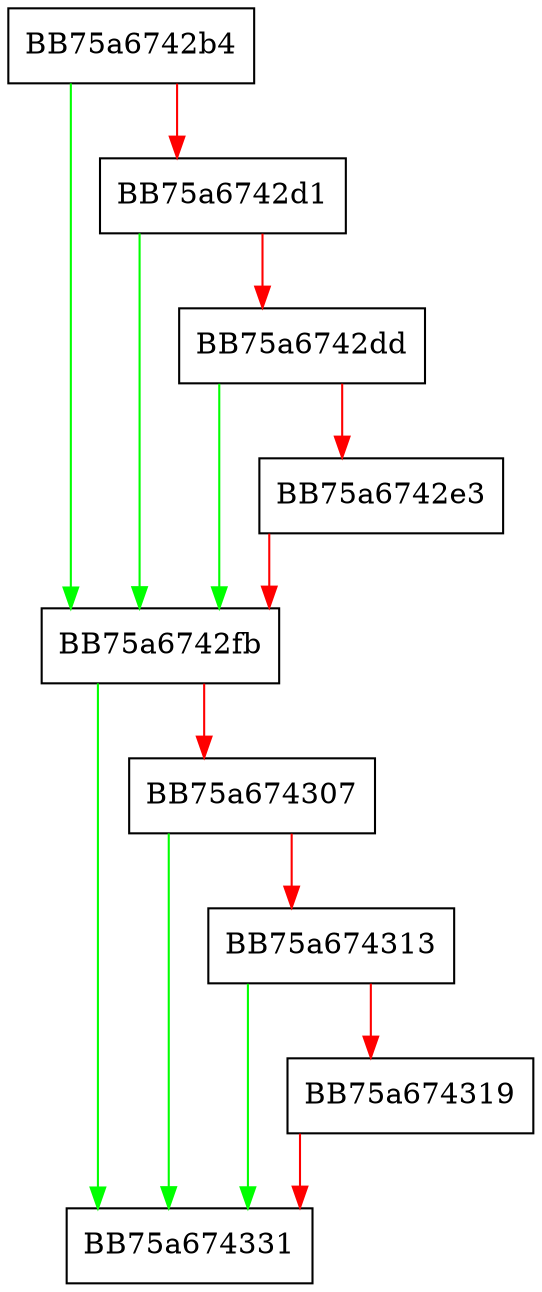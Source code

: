 digraph CreatePolicies {
  node [shape="box"];
  graph [splines=ortho];
  BB75a6742b4 -> BB75a6742fb [color="green"];
  BB75a6742b4 -> BB75a6742d1 [color="red"];
  BB75a6742d1 -> BB75a6742fb [color="green"];
  BB75a6742d1 -> BB75a6742dd [color="red"];
  BB75a6742dd -> BB75a6742fb [color="green"];
  BB75a6742dd -> BB75a6742e3 [color="red"];
  BB75a6742e3 -> BB75a6742fb [color="red"];
  BB75a6742fb -> BB75a674331 [color="green"];
  BB75a6742fb -> BB75a674307 [color="red"];
  BB75a674307 -> BB75a674331 [color="green"];
  BB75a674307 -> BB75a674313 [color="red"];
  BB75a674313 -> BB75a674331 [color="green"];
  BB75a674313 -> BB75a674319 [color="red"];
  BB75a674319 -> BB75a674331 [color="red"];
}